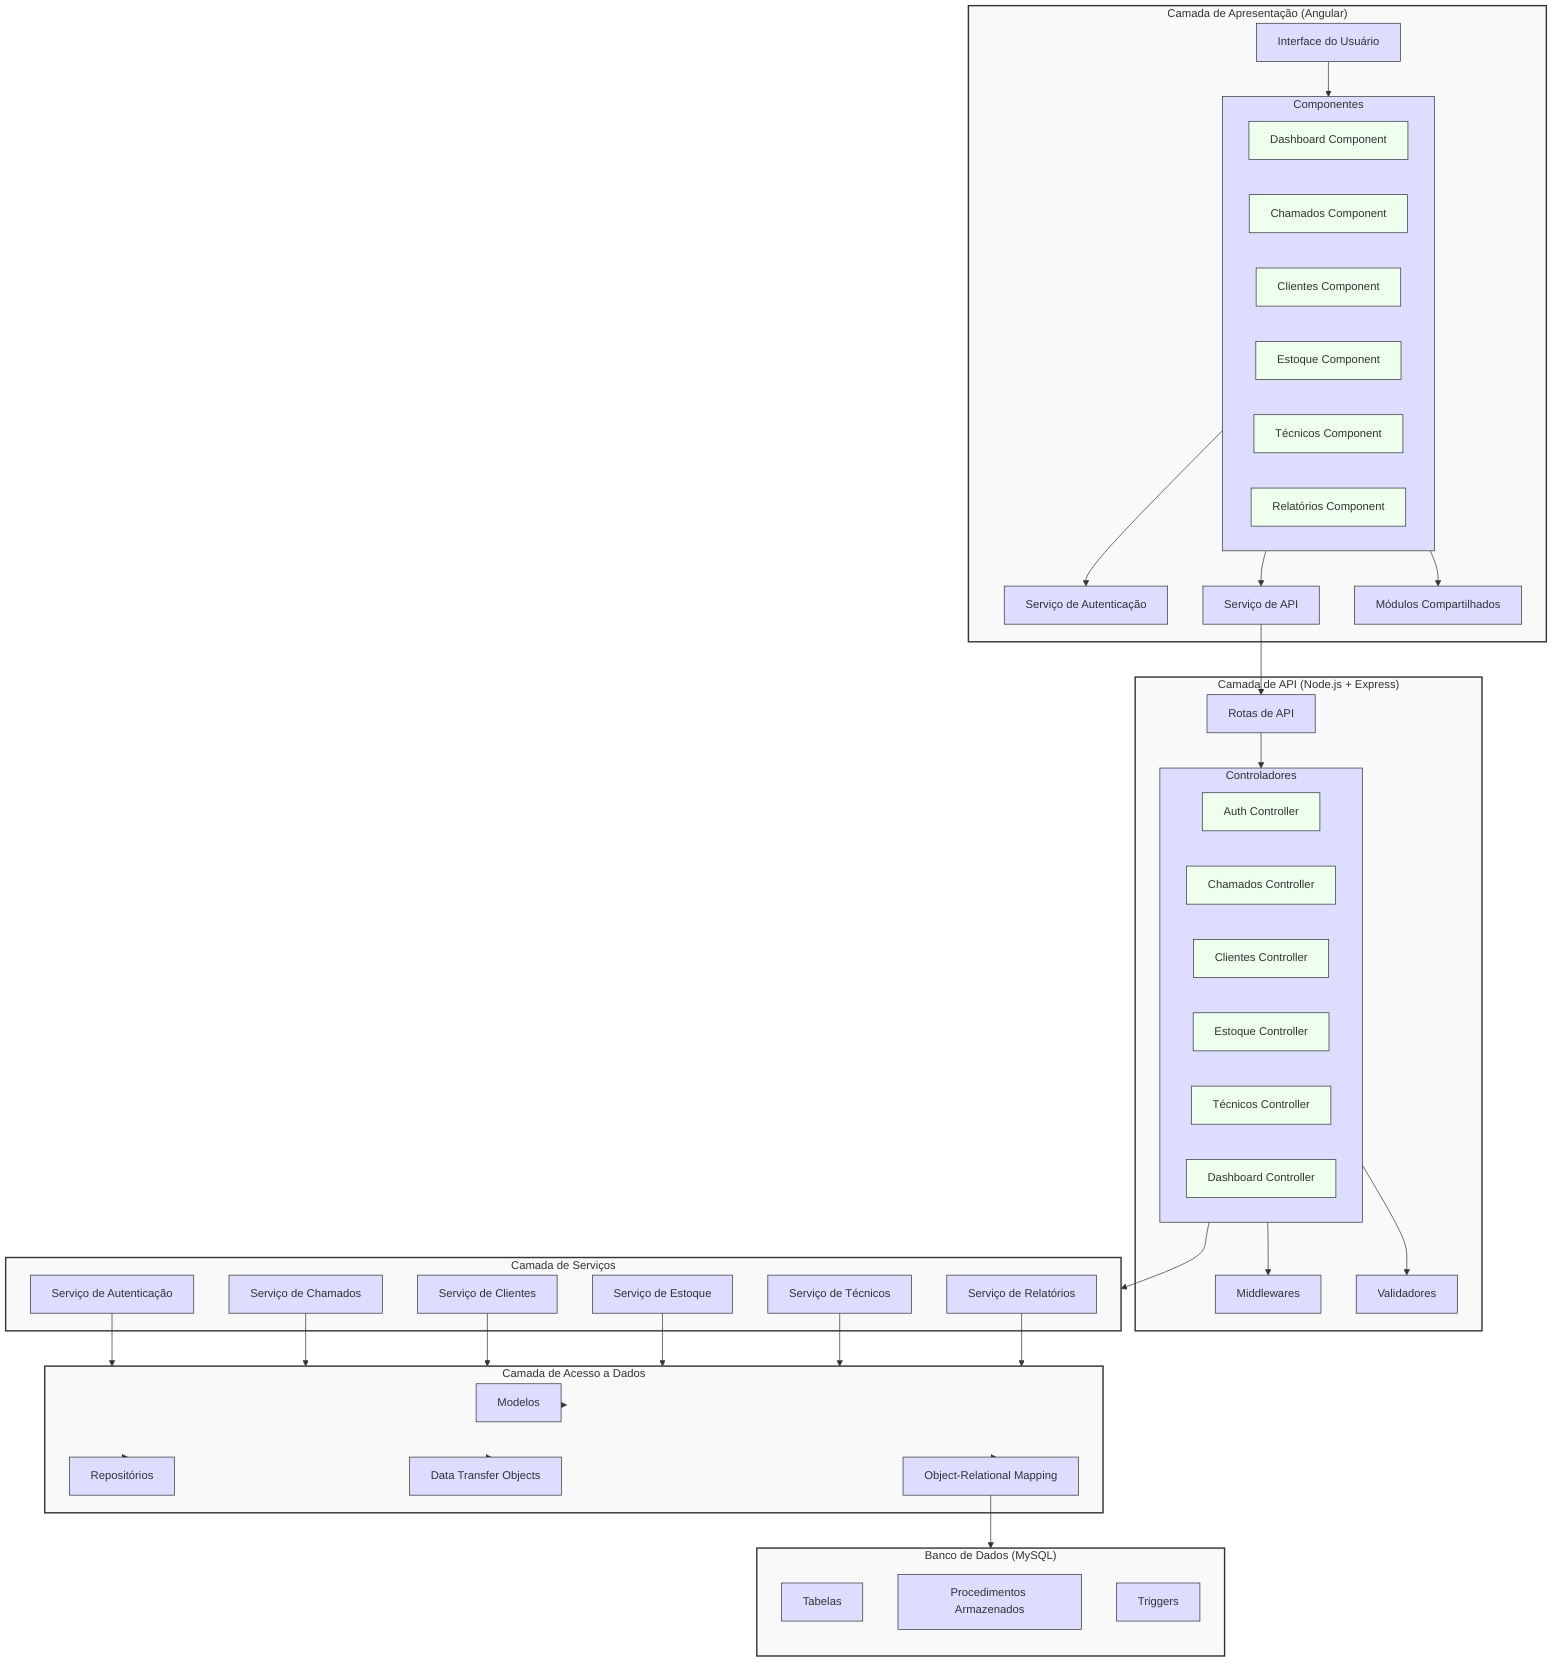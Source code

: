 flowchart TB
    subgraph Client["Camada de Apresentação (Angular)"]
        direction TB
        UI["Interface do Usuário"]
        subgraph Components["Componentes"]
            DashboardComponent["Dashboard Component"]
            ChamadosComponent["Chamados Component"]
            ClientesComponent["Clientes Component"]
            EstoqueComponent["Estoque Component"]
            TecnicosComponent["Técnicos Component"]
            RelatoriosComponent["Relatórios Component"]
        end
        AuthService["Serviço de Autenticação"]
        ApiService["Serviço de API"]
        SharedModule["Módulos Compartilhados"]
    end
    
    subgraph API["Camada de API (Node.js + Express)"]
        direction TB
        APIRoutes["Rotas de API"]
        subgraph Controllers["Controladores"]
            AuthController["Auth Controller"]
            ChamadosController["Chamados Controller"]
            ClientesController["Clientes Controller"]
            EstoqueController["Estoque Controller"] 
            TecnicosController["Técnicos Controller"]
            DashboardController["Dashboard Controller"]
        end
        Middleware["Middlewares"]
        Validators["Validadores"]
    end
    
    subgraph Services["Camada de Serviços"]
        direction TB
        AuthService_BE["Serviço de Autenticação"]
        ChamadosService["Serviço de Chamados"]
        ClientesService["Serviço de Clientes"]
        EstoqueService["Serviço de Estoque"]
        TecnicosService["Serviço de Técnicos"]
        RelatoriosService["Serviço de Relatórios"]
    end
    
    subgraph DataAccess["Camada de Acesso a Dados"]
        direction TB
        Models["Modelos"]
        Repository["Repositórios"]
        DTO["Data Transfer Objects"]
        ORM["Object-Relational Mapping"]
    end
    
    subgraph Database["Banco de Dados (MySQL)"]
        direction TB
        Tables["Tabelas"]
        StoredProcedures["Procedimentos Armazenados"]
        Triggers["Triggers"]
    end
    
    %% Relações entre camadas
    UI --> Components
    Components --> AuthService
    Components --> ApiService
    Components --> SharedModule
    
    ApiService --> APIRoutes
    APIRoutes --> Controllers
    Controllers --> Middleware
    Controllers --> Validators
    
    Controllers --> Services
    
    AuthService_BE --> DataAccess
    ChamadosService --> DataAccess
    ClientesService --> DataAccess
    EstoqueService --> DataAccess
    TecnicosService --> DataAccess
    RelatoriosService --> DataAccess
    
    DataAccess --> Models
    DataAccess --> Repository
    DataAccess --> DTO
    DataAccess --> ORM
    
    ORM --> Database
    
    %% Estilo
    classDef layerStyle fill:#f9f9f9,stroke:#333,stroke-width:2px
    class Client,API,Services,DataAccess,Database layerStyle
    
    classDef componentStyle fill:#ddf,stroke:#333,stroke-width:1px
    class UI,Components,AuthService,ApiService,SharedModule,APIRoutes,Controllers,Middleware,Validators,AuthService_BE,ChamadosService,ClientesService,EstoqueService,TecnicosService,RelatoriosService,Models,Repository,DTO,ORM,Tables,StoredProcedures,Triggers componentStyle
    
    classDef subComponentStyle fill:#efe,stroke:#333,stroke-width:1px
    class DashboardComponent,ChamadosComponent,ClientesComponent,EstoqueComponent,TecnicosComponent,RelatoriosComponent,AuthController,ChamadosController,ClientesController,EstoqueController,TecnicosController,DashboardController subComponentStyle